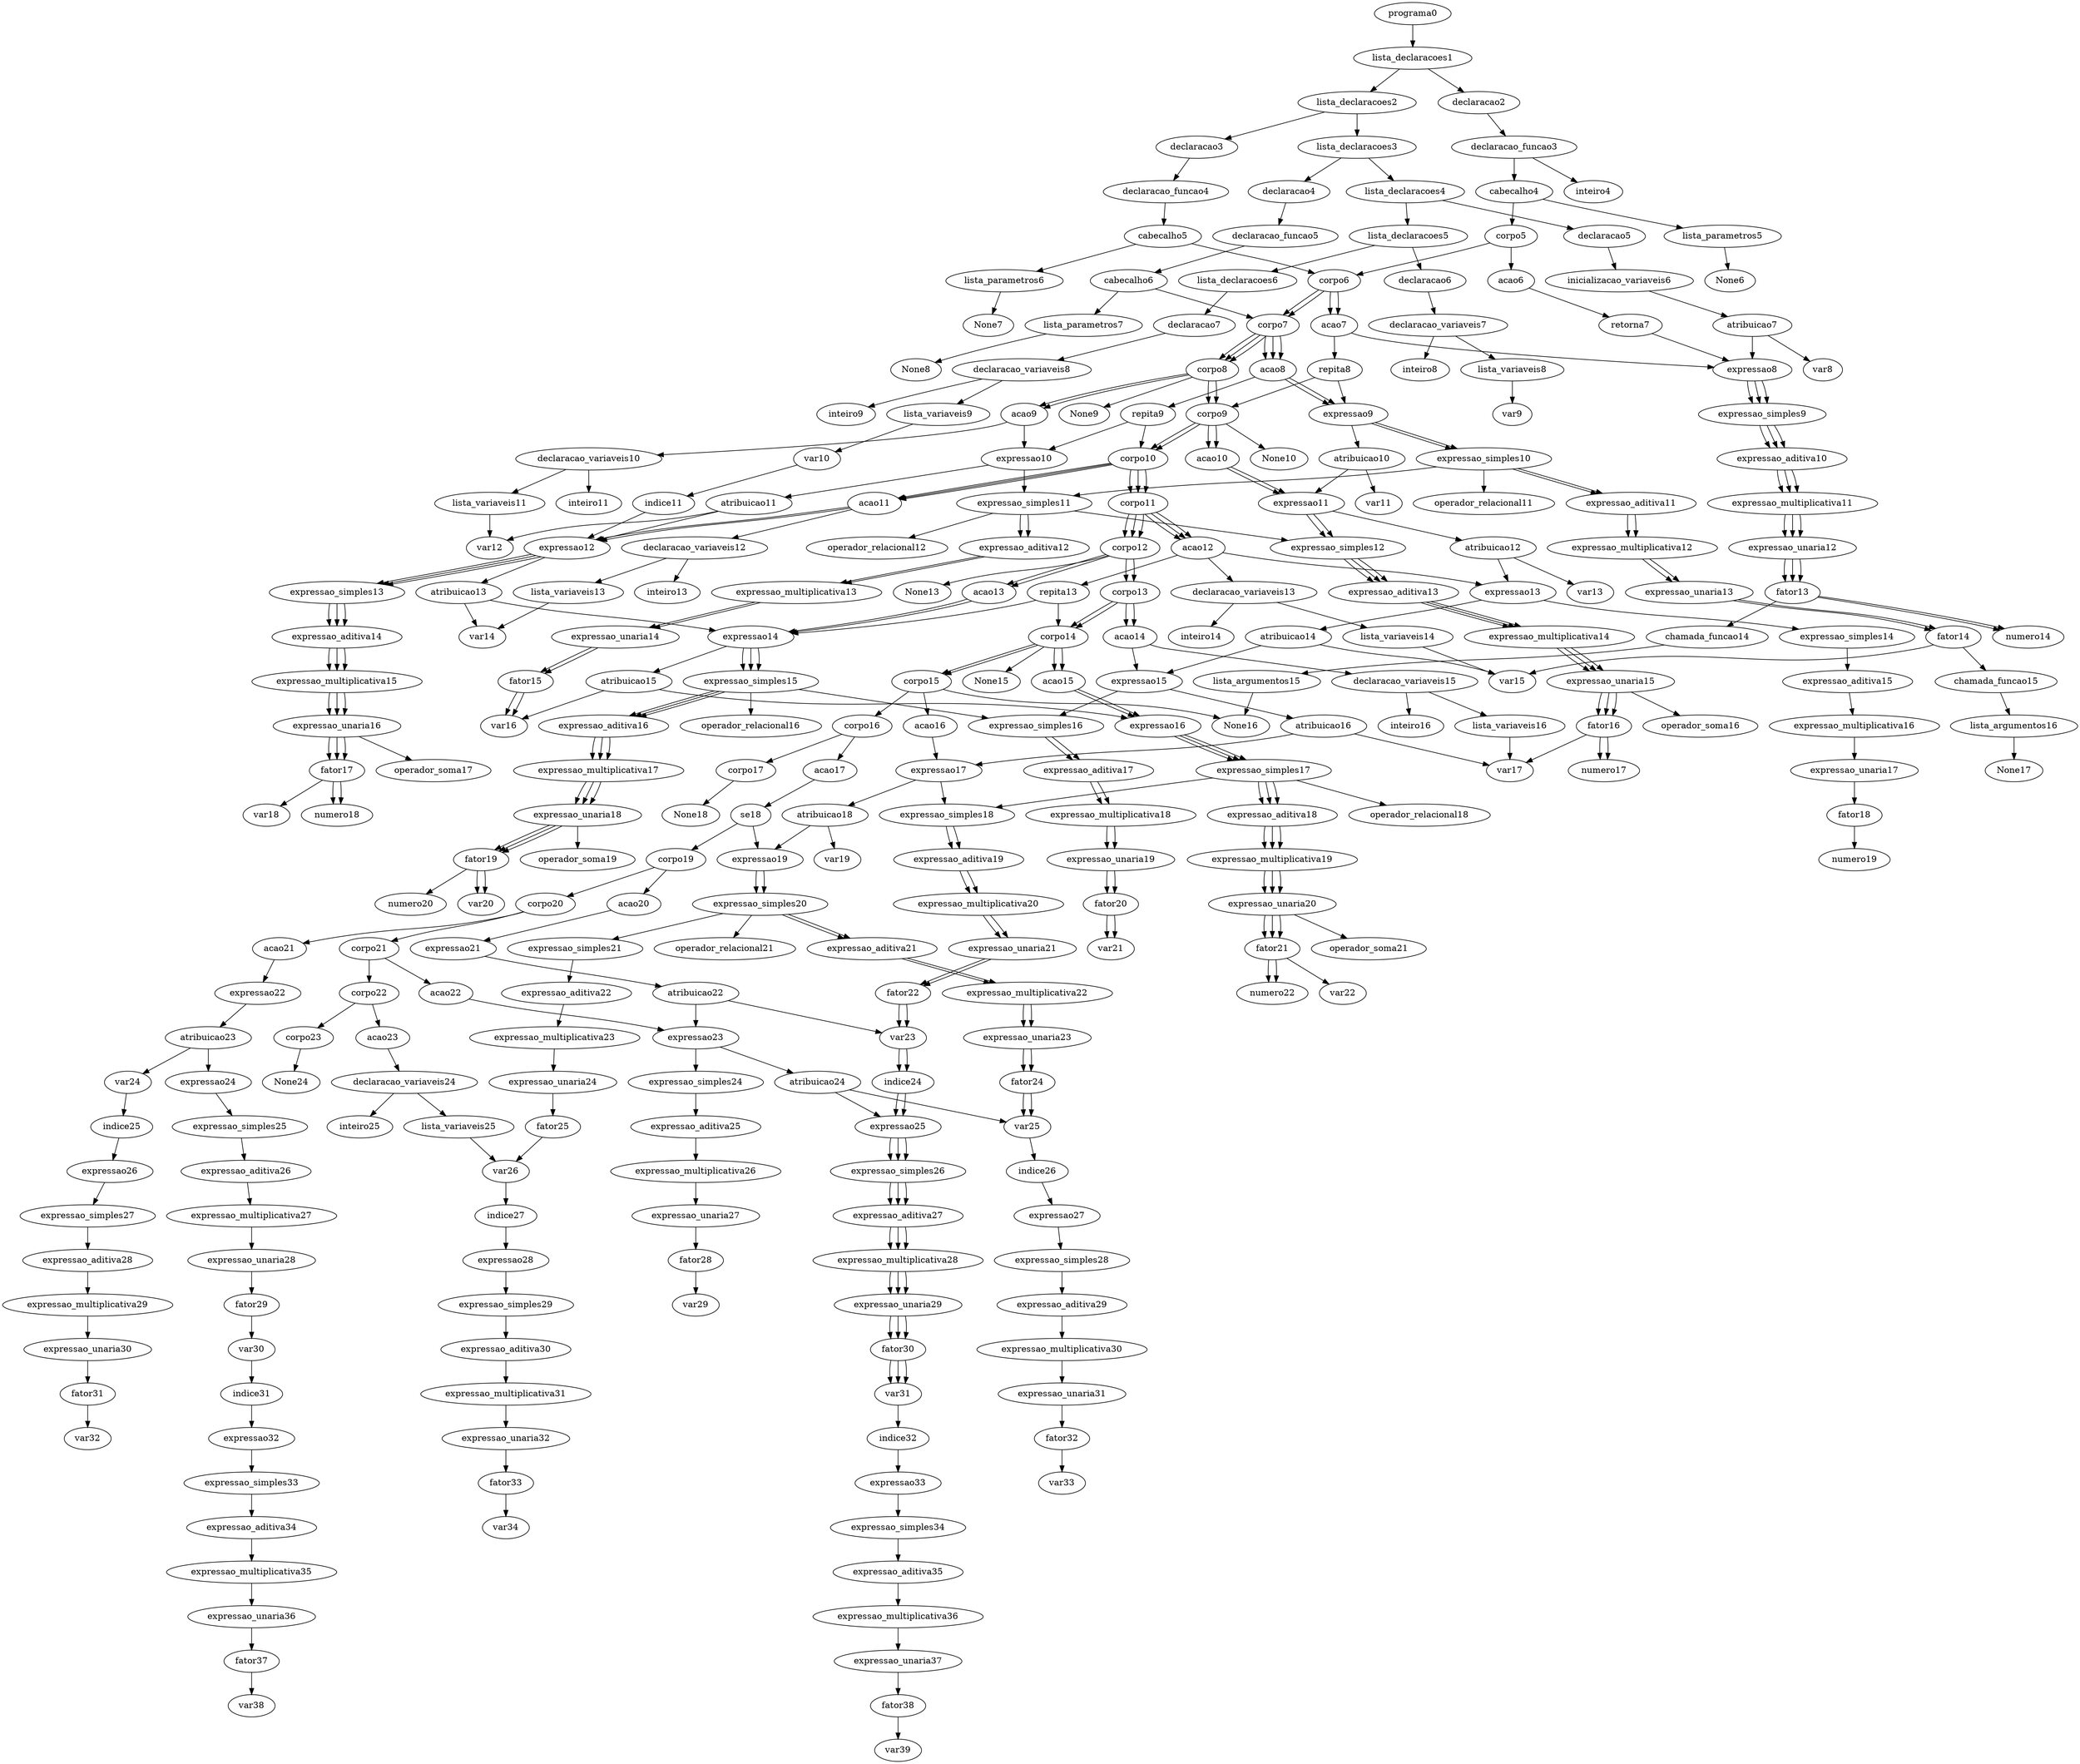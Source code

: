 digraph G {
	programa0 -> lista_declaracoes1
	lista_declaracoes1 -> lista_declaracoes2
	lista_declaracoes2 -> lista_declaracoes3
	lista_declaracoes3 -> lista_declaracoes4
	lista_declaracoes4 -> lista_declaracoes5
	lista_declaracoes5 -> lista_declaracoes6
	lista_declaracoes6 -> declaracao7
	declaracao7 -> declaracao_variaveis8
	declaracao_variaveis8 -> inteiro9
	declaracao_variaveis8 -> lista_variaveis9
	lista_variaveis9 -> var10
	var10 -> indice11
	indice11 -> expressao12
	expressao12 -> expressao_simples13
	expressao_simples13 -> expressao_aditiva14
	expressao_aditiva14 -> expressao_multiplicativa15
	expressao_multiplicativa15 -> expressao_unaria16
	expressao_unaria16 -> fator17
	fator17 -> numero18
	lista_declaracoes5 -> declaracao6
	declaracao6 -> declaracao_variaveis7
	declaracao_variaveis7 -> inteiro8
	declaracao_variaveis7 -> lista_variaveis8
	lista_variaveis8 -> var9
	lista_declaracoes4 -> declaracao5
	declaracao5 -> inicializacao_variaveis6
	inicializacao_variaveis6 -> atribuicao7
	atribuicao7 -> var8
	atribuicao7 -> expressao8
	expressao8 -> expressao_simples9
	expressao_simples9 -> expressao_aditiva10
	expressao_aditiva10 -> expressao_multiplicativa11
	expressao_multiplicativa11 -> expressao_unaria12
	expressao_unaria12 -> fator13
	fator13 -> numero14
	lista_declaracoes3 -> declaracao4
	declaracao4 -> declaracao_funcao5
	declaracao_funcao5 -> cabecalho6
	cabecalho6 -> lista_parametros7
	lista_parametros7 -> None8
	cabecalho6 -> corpo7
	corpo7 -> corpo8
	corpo8 -> corpo9
	corpo9 -> corpo10
	corpo10 -> corpo11
	corpo11 -> corpo12
	corpo12 -> None13
	corpo11 -> acao12
	acao12 -> declaracao_variaveis13
	declaracao_variaveis13 -> inteiro14
	declaracao_variaveis13 -> lista_variaveis14
	lista_variaveis14 -> var15
	corpo10 -> acao11
	acao11 -> declaracao_variaveis12
	declaracao_variaveis12 -> inteiro13
	declaracao_variaveis12 -> lista_variaveis13
	lista_variaveis13 -> var14
	corpo9 -> acao10
	acao10 -> expressao11
	expressao11 -> atribuicao12
	atribuicao12 -> var13
	atribuicao12 -> expressao13
	expressao13 -> expressao_simples14
	expressao_simples14 -> expressao_aditiva15
	expressao_aditiva15 -> expressao_multiplicativa16
	expressao_multiplicativa16 -> expressao_unaria17
	expressao_unaria17 -> fator18
	fator18 -> numero19
	corpo8 -> acao9
	acao9 -> expressao10
	expressao10 -> atribuicao11
	atribuicao11 -> var12
	atribuicao11 -> expressao12
	expressao12 -> expressao_simples13
	expressao_simples13 -> expressao_aditiva14
	expressao_aditiva14 -> expressao_multiplicativa15
	expressao_multiplicativa15 -> expressao_unaria16
	expressao_unaria16 -> fator17
	fator17 -> var18
	corpo7 -> acao8
	acao8 -> repita9
	repita9 -> corpo10
	corpo10 -> corpo11
	corpo11 -> corpo12
	corpo12 -> corpo13
	corpo13 -> corpo14
	corpo14 -> corpo15
	corpo15 -> None16
	corpo14 -> acao15
	acao15 -> expressao16
	expressao16 -> expressao_simples17
	expressao_simples17 -> expressao_simples18
	expressao_simples18 -> expressao_aditiva19
	expressao_aditiva19 -> expressao_multiplicativa20
	expressao_multiplicativa20 -> expressao_unaria21
	expressao_unaria21 -> fator22
	fator22 -> var23
	var23 -> indice24
	indice24 -> expressao25
	expressao25 -> expressao_simples26
	expressao_simples26 -> expressao_aditiva27
	expressao_aditiva27 -> expressao_multiplicativa28
	expressao_multiplicativa28 -> expressao_unaria29
	expressao_unaria29 -> fator30
	fator30 -> var31
	expressao_simples17 -> operador_relacional18
	expressao_simples17 -> expressao_aditiva18
	expressao_aditiva18 -> expressao_multiplicativa19
	expressao_multiplicativa19 -> expressao_unaria20
	expressao_unaria20 -> fator21
	fator21 -> var22
	corpo13 -> acao14
	acao14 -> expressao15
	expressao15 -> atribuicao16
	atribuicao16 -> var17
	atribuicao16 -> expressao17
	expressao17 -> expressao_simples18
	expressao_simples18 -> expressao_aditiva19
	expressao_aditiva19 -> expressao_multiplicativa20
	expressao_multiplicativa20 -> expressao_unaria21
	expressao_unaria21 -> fator22
	fator22 -> var23
	corpo12 -> acao13
	acao13 -> expressao14
	expressao14 -> expressao_simples15
	expressao_simples15 -> expressao_aditiva16
	expressao_aditiva16 -> expressao_multiplicativa17
	expressao_multiplicativa17 -> expressao_unaria18
	expressao_unaria18 -> operador_soma19
	expressao_unaria18 -> fator19
	fator19 -> numero20
	corpo11 -> acao12
	acao12 -> expressao13
	expressao13 -> atribuicao14
	atribuicao14 -> var15
	atribuicao14 -> expressao15
	expressao15 -> expressao_simples16
	expressao_simples16 -> expressao_aditiva17
	expressao_aditiva17 -> expressao_multiplicativa18
	expressao_multiplicativa18 -> expressao_unaria19
	expressao_unaria19 -> fator20
	fator20 -> var21
	corpo10 -> acao11
	acao11 -> expressao12
	expressao12 -> expressao_simples13
	expressao_simples13 -> expressao_aditiva14
	expressao_aditiva14 -> expressao_multiplicativa15
	expressao_multiplicativa15 -> expressao_unaria16
	expressao_unaria16 -> operador_soma17
	expressao_unaria16 -> fator17
	fator17 -> numero18
	repita9 -> expressao10
	expressao10 -> expressao_simples11
	expressao_simples11 -> expressao_simples12
	expressao_simples12 -> expressao_aditiva13
	expressao_aditiva13 -> expressao_multiplicativa14
	expressao_multiplicativa14 -> expressao_unaria15
	expressao_unaria15 -> fator16
	fator16 -> var17
	expressao_simples11 -> operador_relacional12
	expressao_simples11 -> expressao_aditiva12
	expressao_aditiva12 -> expressao_multiplicativa13
	expressao_multiplicativa13 -> expressao_unaria14
	expressao_unaria14 -> fator15
	fator15 -> var16
	lista_declaracoes2 -> declaracao3
	declaracao3 -> declaracao_funcao4
	declaracao_funcao4 -> cabecalho5
	cabecalho5 -> lista_parametros6
	lista_parametros6 -> None7
	cabecalho5 -> corpo6
	corpo6 -> corpo7
	corpo7 -> corpo8
	corpo8 -> corpo9
	corpo9 -> None10
	corpo8 -> acao9
	acao9 -> declaracao_variaveis10
	declaracao_variaveis10 -> inteiro11
	declaracao_variaveis10 -> lista_variaveis11
	lista_variaveis11 -> var12
	corpo7 -> acao8
	acao8 -> expressao9
	expressao9 -> atribuicao10
	atribuicao10 -> var11
	atribuicao10 -> expressao11
	expressao11 -> expressao_simples12
	expressao_simples12 -> expressao_aditiva13
	expressao_aditiva13 -> expressao_multiplicativa14
	expressao_multiplicativa14 -> expressao_unaria15
	expressao_unaria15 -> fator16
	fator16 -> numero17
	corpo6 -> acao7
	acao7 -> repita8
	repita8 -> corpo9
	corpo9 -> corpo10
	corpo10 -> corpo11
	corpo11 -> corpo12
	corpo12 -> corpo13
	corpo13 -> corpo14
	corpo14 -> None15
	corpo13 -> acao14
	acao14 -> declaracao_variaveis15
	declaracao_variaveis15 -> inteiro16
	declaracao_variaveis15 -> lista_variaveis16
	lista_variaveis16 -> var17
	corpo12 -> acao13
	acao13 -> expressao14
	expressao14 -> atribuicao15
	atribuicao15 -> var16
	atribuicao15 -> expressao16
	expressao16 -> expressao_simples17
	expressao_simples17 -> expressao_aditiva18
	expressao_aditiva18 -> expressao_multiplicativa19
	expressao_multiplicativa19 -> expressao_unaria20
	expressao_unaria20 -> fator21
	fator21 -> numero22
	corpo11 -> acao12
	acao12 -> repita13
	repita13 -> corpo14
	corpo14 -> corpo15
	corpo15 -> corpo16
	corpo16 -> corpo17
	corpo17 -> None18
	corpo16 -> acao17
	acao17 -> se18
	se18 -> expressao19
	expressao19 -> expressao_simples20
	expressao_simples20 -> expressao_simples21
	expressao_simples21 -> expressao_aditiva22
	expressao_aditiva22 -> expressao_multiplicativa23
	expressao_multiplicativa23 -> expressao_unaria24
	expressao_unaria24 -> fator25
	fator25 -> var26
	var26 -> indice27
	indice27 -> expressao28
	expressao28 -> expressao_simples29
	expressao_simples29 -> expressao_aditiva30
	expressao_aditiva30 -> expressao_multiplicativa31
	expressao_multiplicativa31 -> expressao_unaria32
	expressao_unaria32 -> fator33
	fator33 -> var34
	expressao_simples20 -> operador_relacional21
	expressao_simples20 -> expressao_aditiva21
	expressao_aditiva21 -> expressao_multiplicativa22
	expressao_multiplicativa22 -> expressao_unaria23
	expressao_unaria23 -> fator24
	fator24 -> var25
	var25 -> indice26
	indice26 -> expressao27
	expressao27 -> expressao_simples28
	expressao_simples28 -> expressao_aditiva29
	expressao_aditiva29 -> expressao_multiplicativa30
	expressao_multiplicativa30 -> expressao_unaria31
	expressao_unaria31 -> fator32
	fator32 -> var33
	se18 -> corpo19
	corpo19 -> corpo20
	corpo20 -> corpo21
	corpo21 -> corpo22
	corpo22 -> corpo23
	corpo23 -> None24
	corpo22 -> acao23
	acao23 -> declaracao_variaveis24
	declaracao_variaveis24 -> inteiro25
	declaracao_variaveis24 -> lista_variaveis25
	lista_variaveis25 -> var26
	corpo21 -> acao22
	acao22 -> expressao23
	expressao23 -> atribuicao24
	atribuicao24 -> var25
	atribuicao24 -> expressao25
	expressao25 -> expressao_simples26
	expressao_simples26 -> expressao_aditiva27
	expressao_aditiva27 -> expressao_multiplicativa28
	expressao_multiplicativa28 -> expressao_unaria29
	expressao_unaria29 -> fator30
	fator30 -> var31
	var31 -> indice32
	indice32 -> expressao33
	expressao33 -> expressao_simples34
	expressao_simples34 -> expressao_aditiva35
	expressao_aditiva35 -> expressao_multiplicativa36
	expressao_multiplicativa36 -> expressao_unaria37
	expressao_unaria37 -> fator38
	fator38 -> var39
	corpo20 -> acao21
	acao21 -> expressao22
	expressao22 -> atribuicao23
	atribuicao23 -> var24
	var24 -> indice25
	indice25 -> expressao26
	expressao26 -> expressao_simples27
	expressao_simples27 -> expressao_aditiva28
	expressao_aditiva28 -> expressao_multiplicativa29
	expressao_multiplicativa29 -> expressao_unaria30
	expressao_unaria30 -> fator31
	fator31 -> var32
	atribuicao23 -> expressao24
	expressao24 -> expressao_simples25
	expressao_simples25 -> expressao_aditiva26
	expressao_aditiva26 -> expressao_multiplicativa27
	expressao_multiplicativa27 -> expressao_unaria28
	expressao_unaria28 -> fator29
	fator29 -> var30
	var30 -> indice31
	indice31 -> expressao32
	expressao32 -> expressao_simples33
	expressao_simples33 -> expressao_aditiva34
	expressao_aditiva34 -> expressao_multiplicativa35
	expressao_multiplicativa35 -> expressao_unaria36
	expressao_unaria36 -> fator37
	fator37 -> var38
	corpo19 -> acao20
	acao20 -> expressao21
	expressao21 -> atribuicao22
	atribuicao22 -> var23
	var23 -> indice24
	indice24 -> expressao25
	expressao25 -> expressao_simples26
	expressao_simples26 -> expressao_aditiva27
	expressao_aditiva27 -> expressao_multiplicativa28
	expressao_multiplicativa28 -> expressao_unaria29
	expressao_unaria29 -> fator30
	fator30 -> var31
	atribuicao22 -> expressao23
	expressao23 -> expressao_simples24
	expressao_simples24 -> expressao_aditiva25
	expressao_aditiva25 -> expressao_multiplicativa26
	expressao_multiplicativa26 -> expressao_unaria27
	expressao_unaria27 -> fator28
	fator28 -> var29
	corpo15 -> acao16
	acao16 -> expressao17
	expressao17 -> atribuicao18
	atribuicao18 -> var19
	atribuicao18 -> expressao19
	expressao19 -> expressao_simples20
	expressao_simples20 -> expressao_aditiva21
	expressao_aditiva21 -> expressao_multiplicativa22
	expressao_multiplicativa22 -> expressao_unaria23
	expressao_unaria23 -> fator24
	fator24 -> var25
	corpo14 -> acao15
	acao15 -> expressao16
	expressao16 -> expressao_simples17
	expressao_simples17 -> expressao_aditiva18
	expressao_aditiva18 -> expressao_multiplicativa19
	expressao_multiplicativa19 -> expressao_unaria20
	expressao_unaria20 -> operador_soma21
	expressao_unaria20 -> fator21
	fator21 -> numero22
	repita13 -> expressao14
	expressao14 -> expressao_simples15
	expressao_simples15 -> expressao_simples16
	expressao_simples16 -> expressao_aditiva17
	expressao_aditiva17 -> expressao_multiplicativa18
	expressao_multiplicativa18 -> expressao_unaria19
	expressao_unaria19 -> fator20
	fator20 -> var21
	expressao_simples15 -> operador_relacional16
	expressao_simples15 -> expressao_aditiva16
	expressao_aditiva16 -> expressao_multiplicativa17
	expressao_multiplicativa17 -> expressao_unaria18
	expressao_unaria18 -> fator19
	fator19 -> var20
	corpo10 -> acao11
	acao11 -> expressao12
	expressao12 -> atribuicao13
	atribuicao13 -> var14
	atribuicao13 -> expressao14
	expressao14 -> expressao_simples15
	expressao_simples15 -> expressao_aditiva16
	expressao_aditiva16 -> expressao_multiplicativa17
	expressao_multiplicativa17 -> expressao_unaria18
	expressao_unaria18 -> fator19
	fator19 -> var20
	corpo9 -> acao10
	acao10 -> expressao11
	expressao11 -> expressao_simples12
	expressao_simples12 -> expressao_aditiva13
	expressao_aditiva13 -> expressao_multiplicativa14
	expressao_multiplicativa14 -> expressao_unaria15
	expressao_unaria15 -> operador_soma16
	expressao_unaria15 -> fator16
	fator16 -> numero17
	repita8 -> expressao9
	expressao9 -> expressao_simples10
	expressao_simples10 -> expressao_simples11
	expressao_simples11 -> expressao_aditiva12
	expressao_aditiva12 -> expressao_multiplicativa13
	expressao_multiplicativa13 -> expressao_unaria14
	expressao_unaria14 -> fator15
	fator15 -> var16
	expressao_simples10 -> operador_relacional11
	expressao_simples10 -> expressao_aditiva11
	expressao_aditiva11 -> expressao_multiplicativa12
	expressao_multiplicativa12 -> expressao_unaria13
	expressao_unaria13 -> fator14
	fator14 -> var15
	lista_declaracoes1 -> declaracao2
	declaracao2 -> declaracao_funcao3
	declaracao_funcao3 -> inteiro4
	declaracao_funcao3 -> cabecalho4
	cabecalho4 -> lista_parametros5
	lista_parametros5 -> None6
	cabecalho4 -> corpo5
	corpo5 -> corpo6
	corpo6 -> corpo7
	corpo7 -> corpo8
	corpo8 -> None9
	corpo7 -> acao8
	acao8 -> expressao9
	expressao9 -> expressao_simples10
	expressao_simples10 -> expressao_aditiva11
	expressao_aditiva11 -> expressao_multiplicativa12
	expressao_multiplicativa12 -> expressao_unaria13
	expressao_unaria13 -> fator14
	fator14 -> chamada_funcao15
	chamada_funcao15 -> lista_argumentos16
	lista_argumentos16 -> None17
	corpo6 -> acao7
	acao7 -> expressao8
	expressao8 -> expressao_simples9
	expressao_simples9 -> expressao_aditiva10
	expressao_aditiva10 -> expressao_multiplicativa11
	expressao_multiplicativa11 -> expressao_unaria12
	expressao_unaria12 -> fator13
	fator13 -> chamada_funcao14
	chamada_funcao14 -> lista_argumentos15
	lista_argumentos15 -> None16
	corpo5 -> acao6
	acao6 -> retorna7
	retorna7 -> expressao8
	expressao8 -> expressao_simples9
	expressao_simples9 -> expressao_aditiva10
	expressao_aditiva10 -> expressao_multiplicativa11
	expressao_multiplicativa11 -> expressao_unaria12
	expressao_unaria12 -> fator13
	fator13 -> numero14
}
